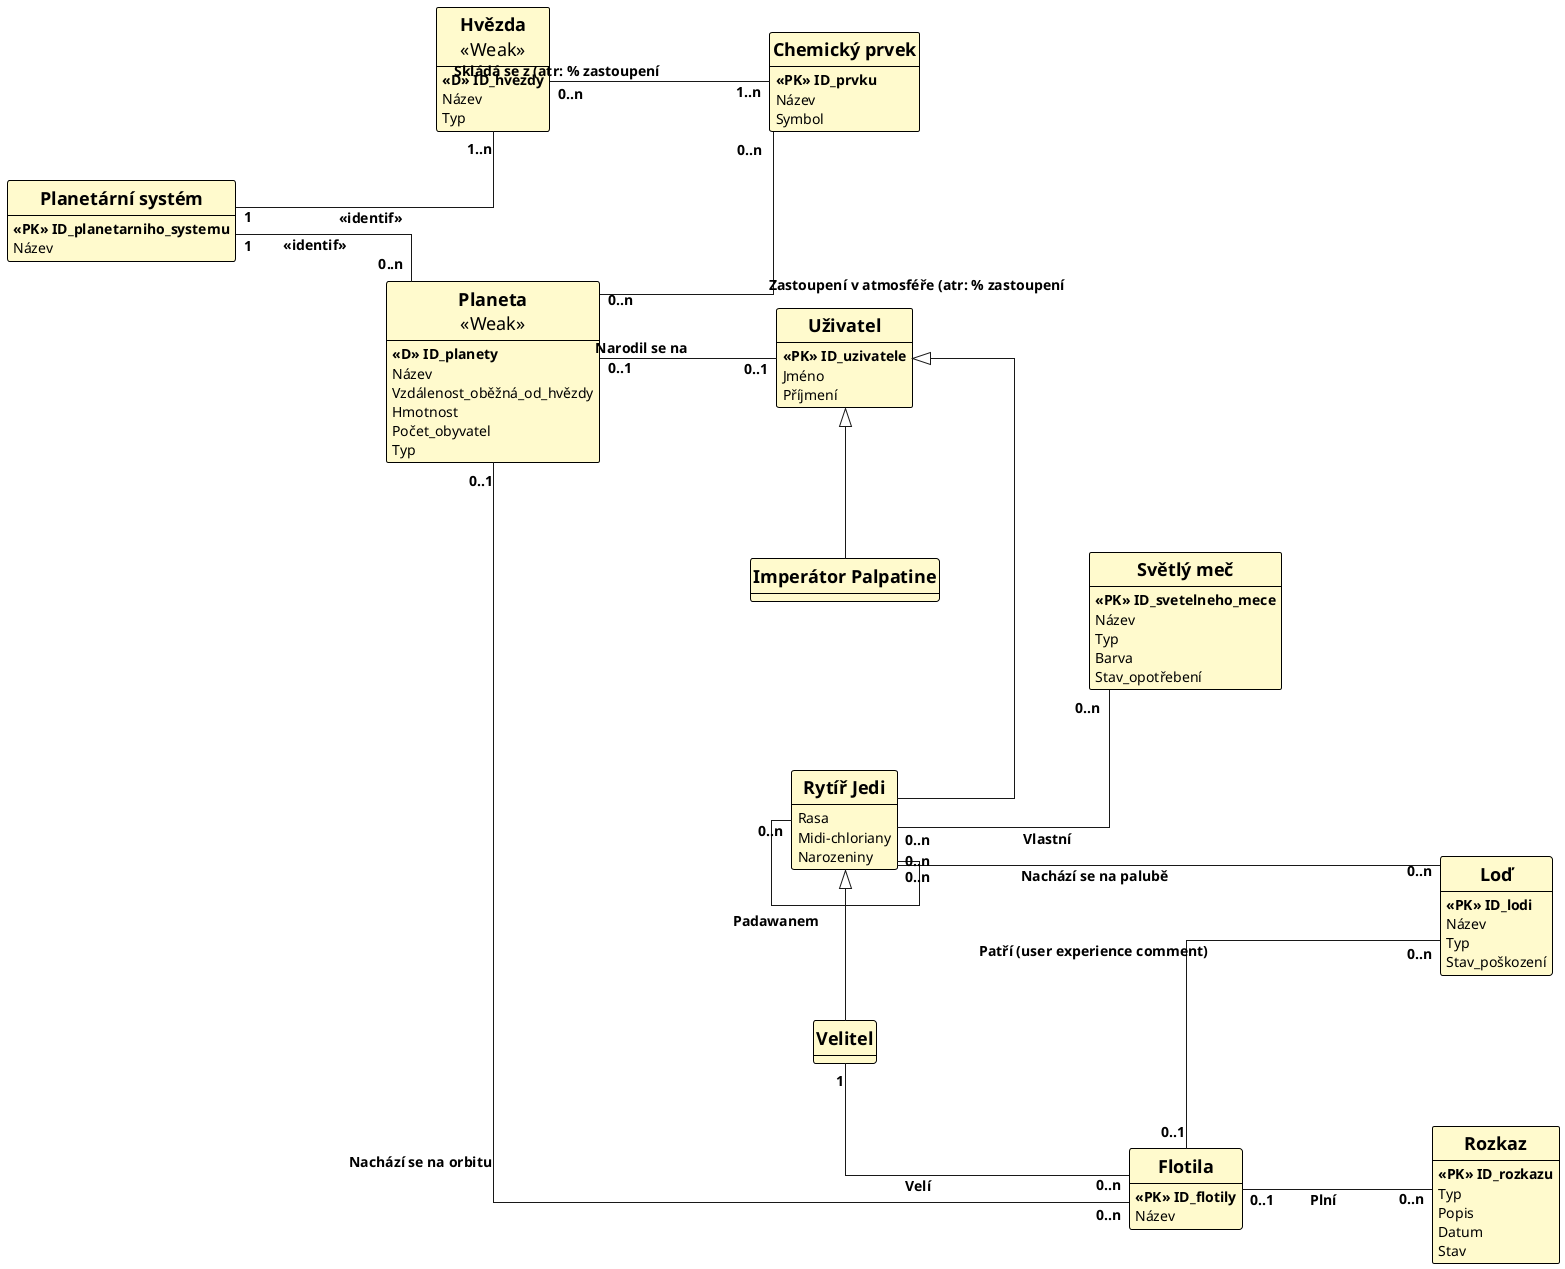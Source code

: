 @startuml
' -- Nastavení základních stylů --
skinparam linetype ortho
left to right direction

hide methods
hide circles
hide stereotypes

' skinparam linetype ortho
skinparam nodesep 150
skinparam ranksep 150


skinparam class {
    ' Pro seznam atributů
    AttributeFontSize 14
    AttributeFontColor black
    AttributeFontName "Arial"

    ' Pro text na šipkách (tj. i kardinality)
    arrowFontSize 14
    arrowFontColor black
    arrowFontName "Arial"

    ' Globální barvy/rámeček
    BackgroundColor lemonchiffon
    BorderColor black
    BorderThickness 1
    Shadowing true

    FontSize 18
}

'========== Definice TŘÍD (ENTIT) ==========
class "<b>Hvězda\n<<Weak>>" as Star {
  <b><<D>> ID_hvezdy
  Název
  Typ
}

class "<b>Planetární systém" as PlanetarySystem {
  <b><<PK>> ID_planetarniho_systemu
  Název
  Spadá_do_impéria (Y/N)
}

class "<b>Planeta\n<<Weak>>" as Planet {
  <b><<D>> ID_planety
  Název
  Vzdálenost_oběžná_od_hvězdy
  Hmotnost
  Počet_obyvatel
  Typ
}

class "<b>Uživatel" as User {
  <b><<PK>> ID_uzivatele
  Jméno
  Příjmení
}

class "<b>Světlý meč" as Lightsaber {
  <b><<PK>> ID_svetelneho_mece
  Název
  Typ
  Barva
  Stav_opotřebení
}

class "<b>Loď" as Ship {
  <b><<PK>> ID_lodi
  Název
  Typ
  Stav_poškození
}

class "<b>Flotila" as Fleet {
  <b><<PK>> ID_flotily
  Název
}

class "<b>Rozkaz" as Order {
  <b><<PK>> ID_rozkazu
  Typ
  Popis
  Datum
  Stav
}

class "<b>Rytíř Jedi" as Jedi {
  Rasa
  Midi-chloriany
  Narozeniny
}

class "<b>Velitel" as Commander {
}

class "<b>Imperátor Palpatine" as Imperator {

}

class "<b>Chemický prvek" as Chemic {
    <b><<PK>> ID_prvku
    Název
    Symbol
}

User <|- Jedi
User <|- Imperator
Jedi <|- Commander

'========== DEFINICE ASOCIACÍ S UML NÁSOBNOSTMI ==========
' Zde ukázkově uvádím multiplicity a text popisující vazbu.
' Upravte podle své potřeby (např. 1..*, 0..1, atd.).

' Planetární systém – Hvězda (identifikuje)
PlanetarySystem "<b>1" -- "<b>1..n" Star : "<b><<identif>>"

' Planetární systém – Planet (identifikuje)
PlanetarySystem "<b>1" -- "<b>0..n" Planet : "<b><<identif>>"

' Planet – Uživatel (domovem)
Planet "<b>0..1" -- "<b>0..1" User : "<b>Narodil se na"

' Uživatel – Světlý meč (vlastní)
Jedi "<b>0..n" -- "<b>0..n" Lightsaber : "<b>Vlastní"

' Uživatel – Uživatel (Padawanem; od-do)
Jedi "<b>0..n" -- "<b>0..n" Jedi : "<b>Padawanem"

' Uživatel – Fleet (velí)
Commander "<b>1" -- "<b>0..n" Fleet : "<b>Velí"

' Fleet – Loď (patří)
Fleet "<b>0..1" -- "<b>0..n" Ship : "<b>Patří (user experience comment)"

' Loď – Planet (nachází se na orbitu)
Planet "<b>0..1" -- "<b>0..n" Fleet : "<b>Nachází se na orbitu"

' Loď – Uživatel (nachází se na palubě)
Ship "<b>0..n" -- "<b>0..n" Jedi : "<b>Nachází se na palubě"

' Fleet – Order (plní)
Fleet "<b>0..1" -- "<b>0..n" Order : "<b>Plní"

Star "<b>0..n" -- "<b>1..n" Chemic : "<b>Skládá se z (atr: % zastoupení"

Planet "<b>0..n" -- "<b>0..n" Chemic : "<b>Zastoupení v atmosféře (atr: % zastoupení"

@enduml
